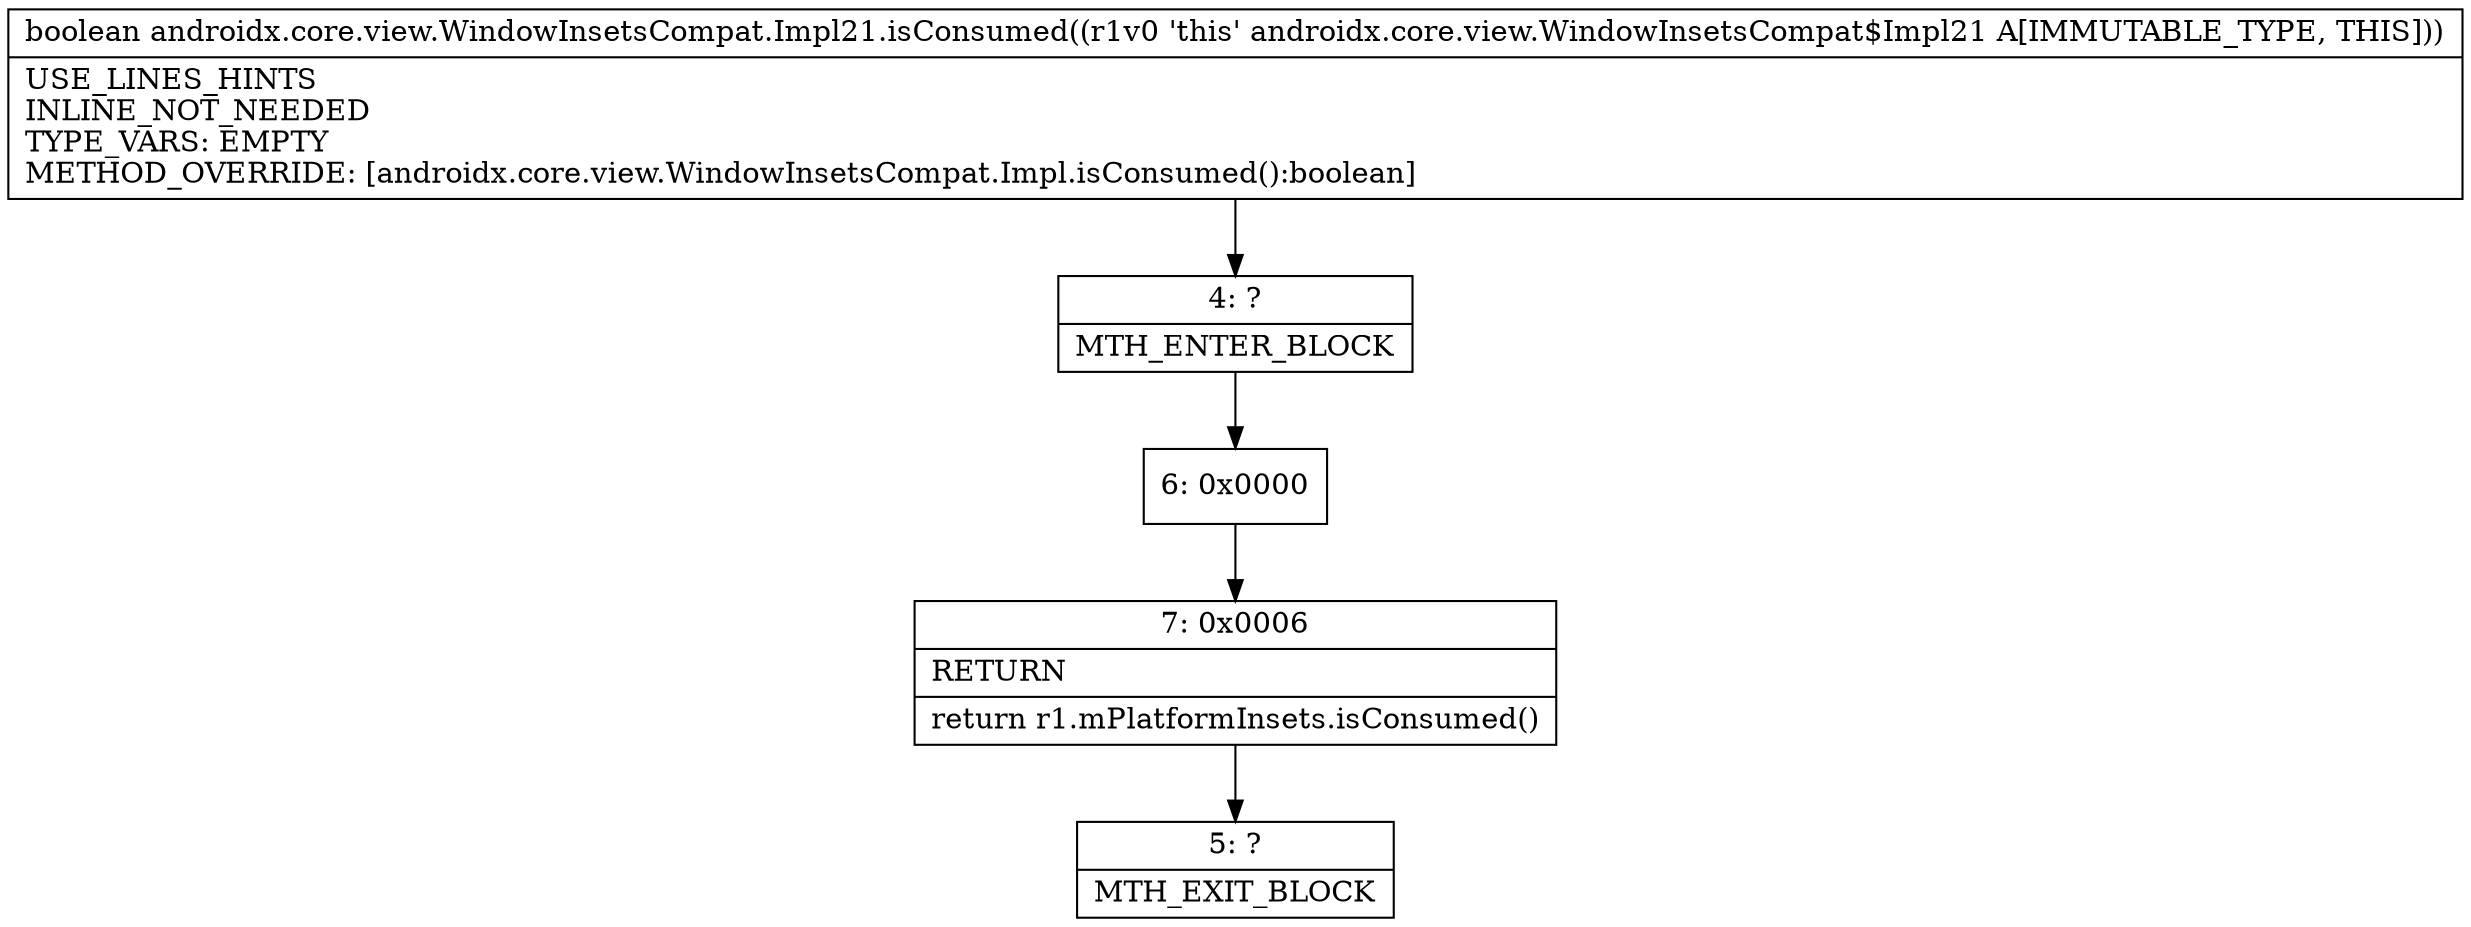 digraph "CFG forandroidx.core.view.WindowInsetsCompat.Impl21.isConsumed()Z" {
Node_4 [shape=record,label="{4\:\ ?|MTH_ENTER_BLOCK\l}"];
Node_6 [shape=record,label="{6\:\ 0x0000}"];
Node_7 [shape=record,label="{7\:\ 0x0006|RETURN\l|return r1.mPlatformInsets.isConsumed()\l}"];
Node_5 [shape=record,label="{5\:\ ?|MTH_EXIT_BLOCK\l}"];
MethodNode[shape=record,label="{boolean androidx.core.view.WindowInsetsCompat.Impl21.isConsumed((r1v0 'this' androidx.core.view.WindowInsetsCompat$Impl21 A[IMMUTABLE_TYPE, THIS]))  | USE_LINES_HINTS\lINLINE_NOT_NEEDED\lTYPE_VARS: EMPTY\lMETHOD_OVERRIDE: [androidx.core.view.WindowInsetsCompat.Impl.isConsumed():boolean]\l}"];
MethodNode -> Node_4;Node_4 -> Node_6;
Node_6 -> Node_7;
Node_7 -> Node_5;
}

